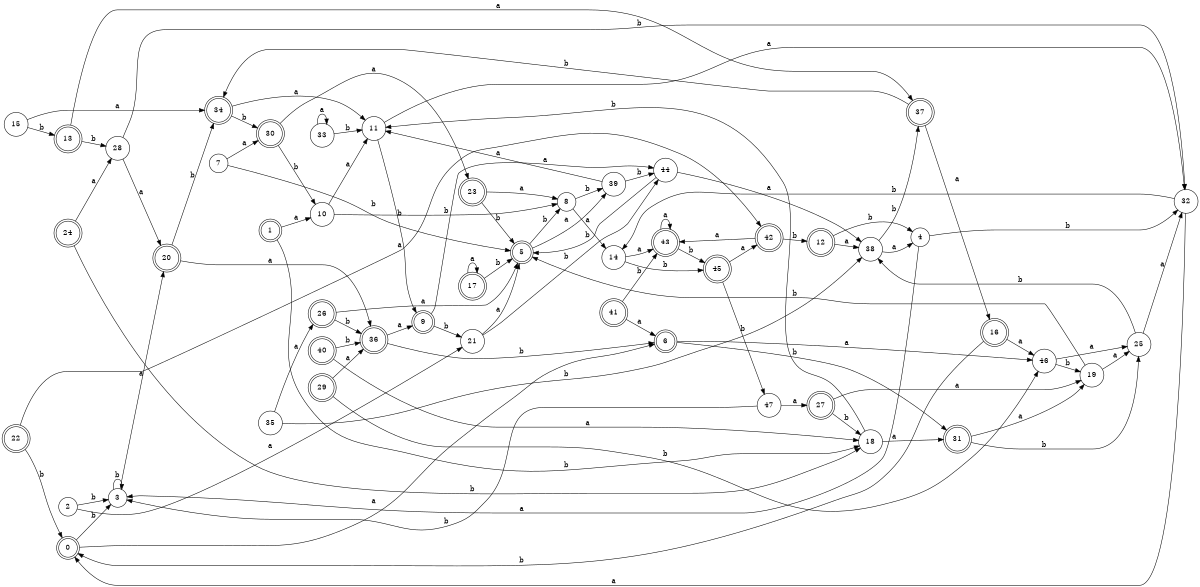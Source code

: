 digraph n39_10 {
__start0 [label="" shape="none"];

rankdir=LR;
size="8,5";

s0 [style="rounded,filled", color="black", fillcolor="white" shape="doublecircle", label="0"];
s1 [style="rounded,filled", color="black", fillcolor="white" shape="doublecircle", label="1"];
s2 [style="filled", color="black", fillcolor="white" shape="circle", label="2"];
s3 [style="filled", color="black", fillcolor="white" shape="circle", label="3"];
s4 [style="filled", color="black", fillcolor="white" shape="circle", label="4"];
s5 [style="rounded,filled", color="black", fillcolor="white" shape="doublecircle", label="5"];
s6 [style="rounded,filled", color="black", fillcolor="white" shape="doublecircle", label="6"];
s7 [style="filled", color="black", fillcolor="white" shape="circle", label="7"];
s8 [style="filled", color="black", fillcolor="white" shape="circle", label="8"];
s9 [style="rounded,filled", color="black", fillcolor="white" shape="doublecircle", label="9"];
s10 [style="filled", color="black", fillcolor="white" shape="circle", label="10"];
s11 [style="filled", color="black", fillcolor="white" shape="circle", label="11"];
s12 [style="rounded,filled", color="black", fillcolor="white" shape="doublecircle", label="12"];
s13 [style="rounded,filled", color="black", fillcolor="white" shape="doublecircle", label="13"];
s14 [style="filled", color="black", fillcolor="white" shape="circle", label="14"];
s15 [style="filled", color="black", fillcolor="white" shape="circle", label="15"];
s16 [style="rounded,filled", color="black", fillcolor="white" shape="doublecircle", label="16"];
s17 [style="rounded,filled", color="black", fillcolor="white" shape="doublecircle", label="17"];
s18 [style="filled", color="black", fillcolor="white" shape="circle", label="18"];
s19 [style="filled", color="black", fillcolor="white" shape="circle", label="19"];
s20 [style="rounded,filled", color="black", fillcolor="white" shape="doublecircle", label="20"];
s21 [style="filled", color="black", fillcolor="white" shape="circle", label="21"];
s22 [style="rounded,filled", color="black", fillcolor="white" shape="doublecircle", label="22"];
s23 [style="rounded,filled", color="black", fillcolor="white" shape="doublecircle", label="23"];
s24 [style="rounded,filled", color="black", fillcolor="white" shape="doublecircle", label="24"];
s25 [style="filled", color="black", fillcolor="white" shape="circle", label="25"];
s26 [style="rounded,filled", color="black", fillcolor="white" shape="doublecircle", label="26"];
s27 [style="rounded,filled", color="black", fillcolor="white" shape="doublecircle", label="27"];
s28 [style="filled", color="black", fillcolor="white" shape="circle", label="28"];
s29 [style="rounded,filled", color="black", fillcolor="white" shape="doublecircle", label="29"];
s30 [style="rounded,filled", color="black", fillcolor="white" shape="doublecircle", label="30"];
s31 [style="rounded,filled", color="black", fillcolor="white" shape="doublecircle", label="31"];
s32 [style="filled", color="black", fillcolor="white" shape="circle", label="32"];
s33 [style="filled", color="black", fillcolor="white" shape="circle", label="33"];
s34 [style="rounded,filled", color="black", fillcolor="white" shape="doublecircle", label="34"];
s35 [style="filled", color="black", fillcolor="white" shape="circle", label="35"];
s36 [style="rounded,filled", color="black", fillcolor="white" shape="doublecircle", label="36"];
s37 [style="rounded,filled", color="black", fillcolor="white" shape="doublecircle", label="37"];
s38 [style="filled", color="black", fillcolor="white" shape="circle", label="38"];
s39 [style="filled", color="black", fillcolor="white" shape="circle", label="39"];
s40 [style="rounded,filled", color="black", fillcolor="white" shape="doublecircle", label="40"];
s41 [style="rounded,filled", color="black", fillcolor="white" shape="doublecircle", label="41"];
s42 [style="rounded,filled", color="black", fillcolor="white" shape="doublecircle", label="42"];
s43 [style="rounded,filled", color="black", fillcolor="white" shape="doublecircle", label="43"];
s44 [style="filled", color="black", fillcolor="white" shape="circle", label="44"];
s45 [style="rounded,filled", color="black", fillcolor="white" shape="doublecircle", label="45"];
s46 [style="filled", color="black", fillcolor="white" shape="circle", label="46"];
s47 [style="filled", color="black", fillcolor="white" shape="circle", label="47"];
s0 -> s6 [label="a"];
s0 -> s3 [label="b"];
s1 -> s10 [label="a"];
s1 -> s18 [label="b"];
s2 -> s21 [label="a"];
s2 -> s3 [label="b"];
s3 -> s20 [label="a"];
s3 -> s3 [label="b"];
s4 -> s3 [label="a"];
s4 -> s32 [label="b"];
s5 -> s39 [label="a"];
s5 -> s8 [label="b"];
s6 -> s46 [label="a"];
s6 -> s31 [label="b"];
s7 -> s30 [label="a"];
s7 -> s5 [label="b"];
s8 -> s14 [label="a"];
s8 -> s39 [label="b"];
s9 -> s44 [label="a"];
s9 -> s21 [label="b"];
s10 -> s11 [label="a"];
s10 -> s8 [label="b"];
s11 -> s32 [label="a"];
s11 -> s9 [label="b"];
s12 -> s38 [label="a"];
s12 -> s4 [label="b"];
s13 -> s37 [label="a"];
s13 -> s28 [label="b"];
s14 -> s43 [label="a"];
s14 -> s45 [label="b"];
s15 -> s34 [label="a"];
s15 -> s13 [label="b"];
s16 -> s46 [label="a"];
s16 -> s0 [label="b"];
s17 -> s17 [label="a"];
s17 -> s5 [label="b"];
s18 -> s31 [label="a"];
s18 -> s11 [label="b"];
s19 -> s25 [label="a"];
s19 -> s5 [label="b"];
s20 -> s36 [label="a"];
s20 -> s34 [label="b"];
s21 -> s5 [label="a"];
s21 -> s44 [label="b"];
s22 -> s42 [label="a"];
s22 -> s0 [label="b"];
s23 -> s8 [label="a"];
s23 -> s5 [label="b"];
s24 -> s28 [label="a"];
s24 -> s18 [label="b"];
s25 -> s32 [label="a"];
s25 -> s38 [label="b"];
s26 -> s5 [label="a"];
s26 -> s36 [label="b"];
s27 -> s19 [label="a"];
s27 -> s18 [label="b"];
s28 -> s20 [label="a"];
s28 -> s32 [label="b"];
s29 -> s36 [label="a"];
s29 -> s46 [label="b"];
s30 -> s23 [label="a"];
s30 -> s10 [label="b"];
s31 -> s19 [label="a"];
s31 -> s25 [label="b"];
s32 -> s0 [label="a"];
s32 -> s14 [label="b"];
s33 -> s33 [label="a"];
s33 -> s11 [label="b"];
s34 -> s11 [label="a"];
s34 -> s30 [label="b"];
s35 -> s26 [label="a"];
s35 -> s38 [label="b"];
s36 -> s9 [label="a"];
s36 -> s6 [label="b"];
s37 -> s16 [label="a"];
s37 -> s34 [label="b"];
s38 -> s4 [label="a"];
s38 -> s37 [label="b"];
s39 -> s11 [label="a"];
s39 -> s44 [label="b"];
s40 -> s18 [label="a"];
s40 -> s36 [label="b"];
s41 -> s6 [label="a"];
s41 -> s43 [label="b"];
s42 -> s43 [label="a"];
s42 -> s12 [label="b"];
s43 -> s43 [label="a"];
s43 -> s45 [label="b"];
s44 -> s38 [label="a"];
s44 -> s5 [label="b"];
s45 -> s42 [label="a"];
s45 -> s47 [label="b"];
s46 -> s25 [label="a"];
s46 -> s19 [label="b"];
s47 -> s27 [label="a"];
s47 -> s3 [label="b"];

}